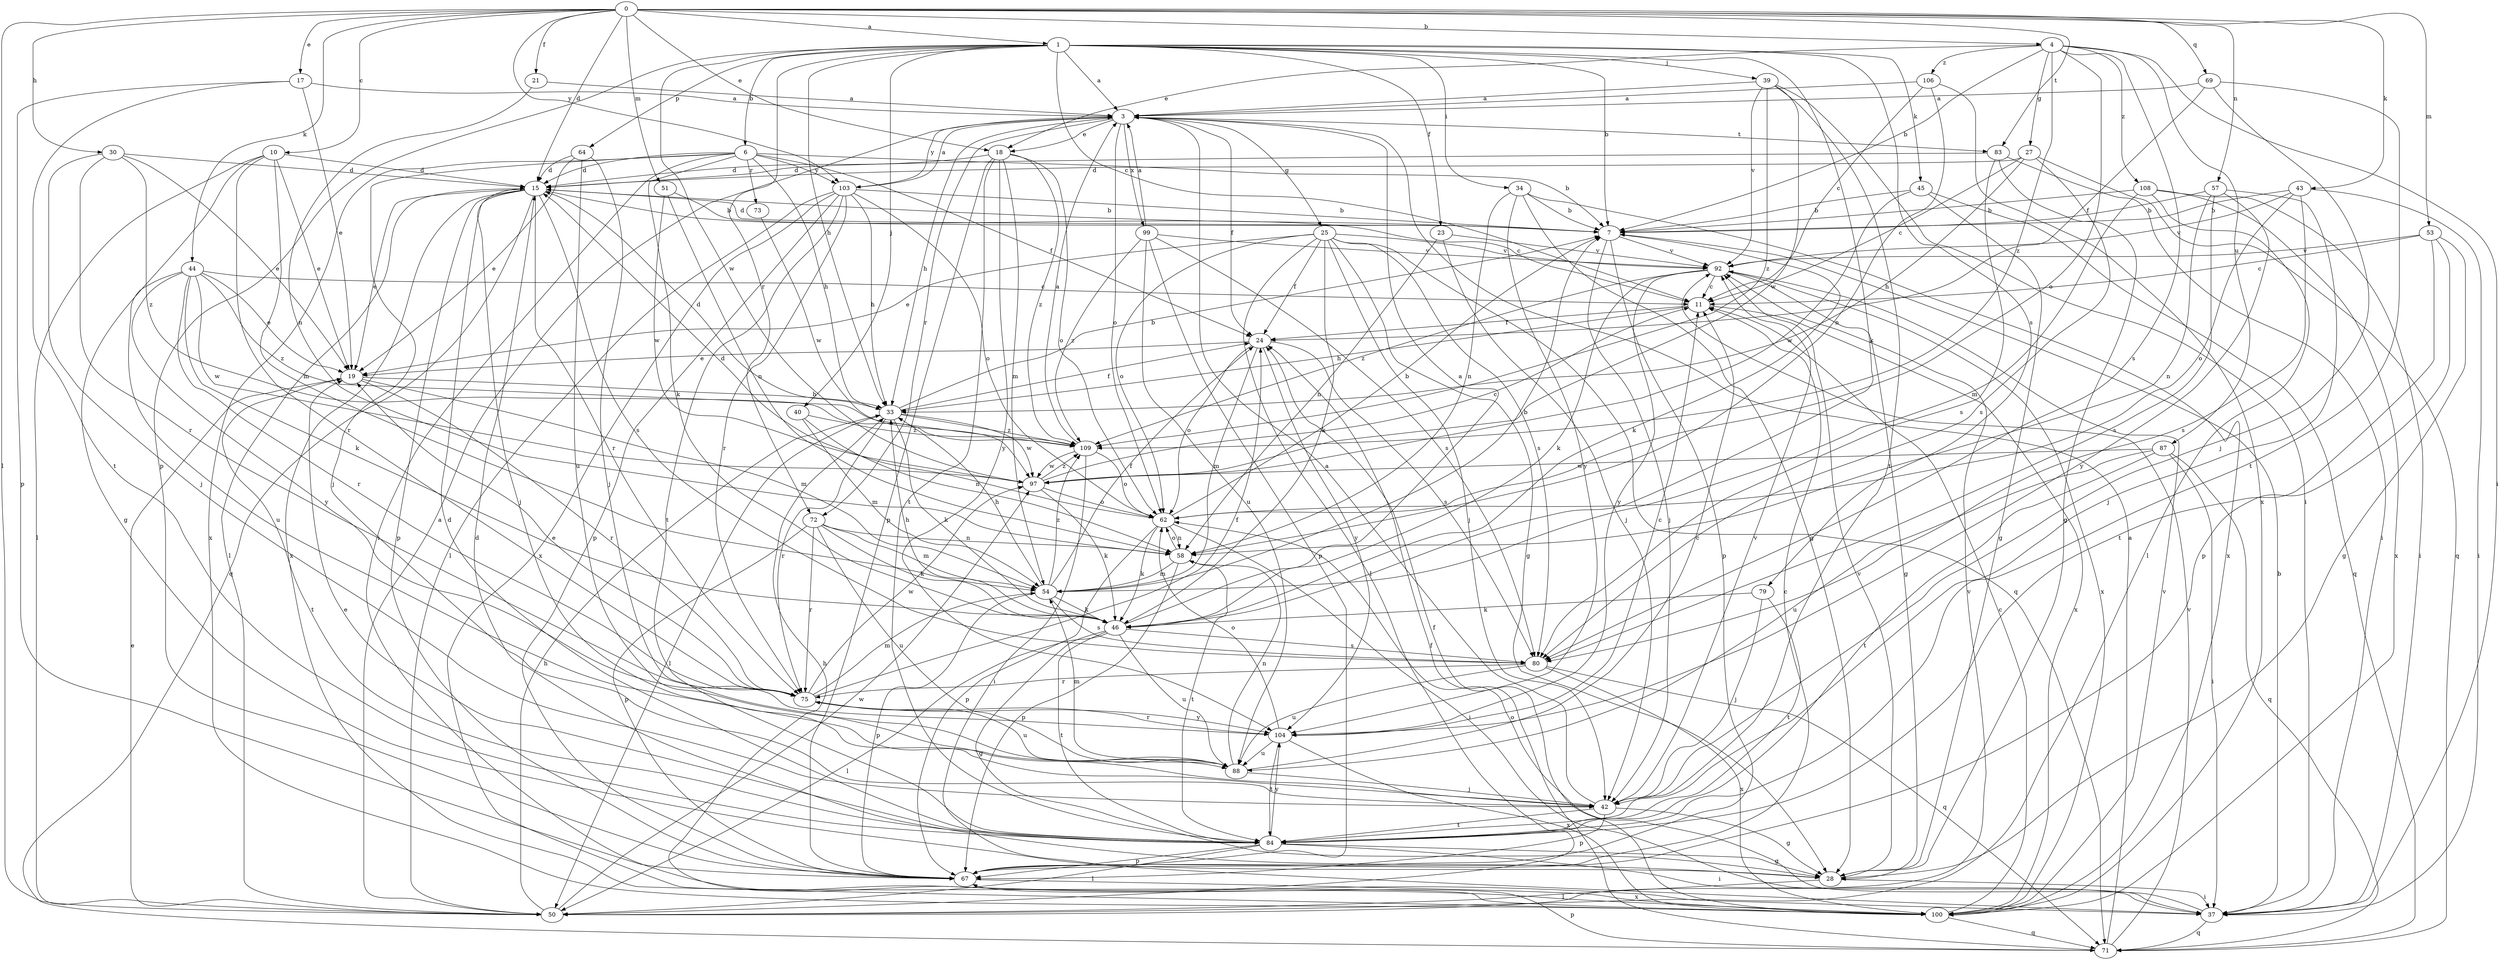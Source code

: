 strict digraph  {
0;
1;
3;
4;
6;
7;
10;
11;
15;
17;
18;
19;
21;
23;
24;
25;
27;
28;
30;
33;
34;
37;
39;
40;
42;
43;
44;
45;
46;
50;
51;
53;
54;
57;
58;
62;
64;
67;
69;
71;
72;
73;
75;
79;
80;
83;
84;
87;
88;
92;
97;
99;
100;
103;
104;
106;
108;
109;
0 -> 1  [label=a];
0 -> 4  [label=b];
0 -> 10  [label=c];
0 -> 15  [label=d];
0 -> 17  [label=e];
0 -> 18  [label=e];
0 -> 21  [label=f];
0 -> 30  [label=h];
0 -> 43  [label=k];
0 -> 44  [label=k];
0 -> 50  [label=l];
0 -> 51  [label=m];
0 -> 53  [label=m];
0 -> 57  [label=n];
0 -> 69  [label=q];
0 -> 83  [label=t];
0 -> 103  [label=y];
1 -> 3  [label=a];
1 -> 6  [label=b];
1 -> 7  [label=b];
1 -> 11  [label=c];
1 -> 23  [label=f];
1 -> 33  [label=h];
1 -> 34  [label=i];
1 -> 39  [label=j];
1 -> 40  [label=j];
1 -> 45  [label=k];
1 -> 46  [label=k];
1 -> 64  [label=p];
1 -> 67  [label=p];
1 -> 72  [label=r];
1 -> 79  [label=s];
1 -> 97  [label=w];
3 -> 18  [label=e];
3 -> 24  [label=f];
3 -> 25  [label=g];
3 -> 33  [label=h];
3 -> 62  [label=o];
3 -> 72  [label=r];
3 -> 83  [label=t];
3 -> 99  [label=x];
3 -> 103  [label=y];
4 -> 7  [label=b];
4 -> 18  [label=e];
4 -> 27  [label=g];
4 -> 37  [label=i];
4 -> 62  [label=o];
4 -> 80  [label=s];
4 -> 87  [label=u];
4 -> 106  [label=z];
4 -> 108  [label=z];
4 -> 109  [label=z];
6 -> 7  [label=b];
6 -> 15  [label=d];
6 -> 24  [label=f];
6 -> 33  [label=h];
6 -> 37  [label=i];
6 -> 42  [label=j];
6 -> 46  [label=k];
6 -> 73  [label=r];
6 -> 100  [label=x];
6 -> 103  [label=y];
7 -> 15  [label=d];
7 -> 42  [label=j];
7 -> 46  [label=k];
7 -> 67  [label=p];
7 -> 92  [label=v];
10 -> 15  [label=d];
10 -> 19  [label=e];
10 -> 28  [label=g];
10 -> 50  [label=l];
10 -> 54  [label=m];
10 -> 75  [label=r];
11 -> 24  [label=f];
11 -> 33  [label=h];
11 -> 100  [label=x];
15 -> 7  [label=b];
15 -> 11  [label=c];
15 -> 19  [label=e];
15 -> 42  [label=j];
15 -> 50  [label=l];
15 -> 67  [label=p];
15 -> 71  [label=q];
15 -> 75  [label=r];
15 -> 80  [label=s];
15 -> 100  [label=x];
17 -> 3  [label=a];
17 -> 19  [label=e];
17 -> 67  [label=p];
17 -> 84  [label=t];
18 -> 15  [label=d];
18 -> 54  [label=m];
18 -> 62  [label=o];
18 -> 67  [label=p];
18 -> 84  [label=t];
18 -> 104  [label=y];
18 -> 109  [label=z];
19 -> 33  [label=h];
19 -> 54  [label=m];
19 -> 75  [label=r];
19 -> 84  [label=t];
21 -> 3  [label=a];
21 -> 58  [label=n];
23 -> 42  [label=j];
23 -> 58  [label=n];
23 -> 92  [label=v];
24 -> 19  [label=e];
24 -> 54  [label=m];
24 -> 62  [label=o];
24 -> 80  [label=s];
24 -> 104  [label=y];
25 -> 19  [label=e];
25 -> 24  [label=f];
25 -> 28  [label=g];
25 -> 42  [label=j];
25 -> 46  [label=k];
25 -> 50  [label=l];
25 -> 62  [label=o];
25 -> 71  [label=q];
25 -> 80  [label=s];
25 -> 92  [label=v];
27 -> 11  [label=c];
27 -> 15  [label=d];
27 -> 33  [label=h];
27 -> 71  [label=q];
27 -> 80  [label=s];
28 -> 15  [label=d];
28 -> 37  [label=i];
28 -> 50  [label=l];
28 -> 92  [label=v];
30 -> 15  [label=d];
30 -> 19  [label=e];
30 -> 42  [label=j];
30 -> 75  [label=r];
30 -> 109  [label=z];
33 -> 7  [label=b];
33 -> 15  [label=d];
33 -> 24  [label=f];
33 -> 46  [label=k];
33 -> 50  [label=l];
33 -> 75  [label=r];
33 -> 97  [label=w];
33 -> 109  [label=z];
34 -> 7  [label=b];
34 -> 28  [label=g];
34 -> 58  [label=n];
34 -> 100  [label=x];
34 -> 104  [label=y];
37 -> 7  [label=b];
37 -> 62  [label=o];
37 -> 71  [label=q];
39 -> 3  [label=a];
39 -> 37  [label=i];
39 -> 84  [label=t];
39 -> 92  [label=v];
39 -> 97  [label=w];
39 -> 109  [label=z];
40 -> 54  [label=m];
40 -> 58  [label=n];
40 -> 109  [label=z];
42 -> 3  [label=a];
42 -> 28  [label=g];
42 -> 67  [label=p];
42 -> 84  [label=t];
42 -> 92  [label=v];
43 -> 7  [label=b];
43 -> 37  [label=i];
43 -> 62  [label=o];
43 -> 80  [label=s];
43 -> 92  [label=v];
44 -> 11  [label=c];
44 -> 19  [label=e];
44 -> 46  [label=k];
44 -> 75  [label=r];
44 -> 88  [label=u];
44 -> 97  [label=w];
44 -> 104  [label=y];
44 -> 109  [label=z];
45 -> 7  [label=b];
45 -> 28  [label=g];
45 -> 71  [label=q];
45 -> 97  [label=w];
46 -> 3  [label=a];
46 -> 28  [label=g];
46 -> 33  [label=h];
46 -> 50  [label=l];
46 -> 80  [label=s];
46 -> 84  [label=t];
46 -> 88  [label=u];
50 -> 3  [label=a];
50 -> 19  [label=e];
50 -> 33  [label=h];
50 -> 92  [label=v];
50 -> 97  [label=w];
51 -> 7  [label=b];
51 -> 58  [label=n];
51 -> 97  [label=w];
53 -> 11  [label=c];
53 -> 28  [label=g];
53 -> 67  [label=p];
53 -> 84  [label=t];
53 -> 92  [label=v];
54 -> 7  [label=b];
54 -> 24  [label=f];
54 -> 33  [label=h];
54 -> 46  [label=k];
54 -> 67  [label=p];
54 -> 80  [label=s];
54 -> 109  [label=z];
57 -> 7  [label=b];
57 -> 42  [label=j];
57 -> 58  [label=n];
57 -> 80  [label=s];
57 -> 104  [label=y];
58 -> 54  [label=m];
58 -> 62  [label=o];
58 -> 67  [label=p];
58 -> 84  [label=t];
62 -> 7  [label=b];
62 -> 15  [label=d];
62 -> 37  [label=i];
62 -> 46  [label=k];
62 -> 58  [label=n];
62 -> 67  [label=p];
64 -> 15  [label=d];
64 -> 19  [label=e];
64 -> 42  [label=j];
64 -> 88  [label=u];
67 -> 11  [label=c];
67 -> 100  [label=x];
69 -> 3  [label=a];
69 -> 24  [label=f];
69 -> 42  [label=j];
69 -> 84  [label=t];
71 -> 3  [label=a];
71 -> 24  [label=f];
71 -> 67  [label=p];
71 -> 92  [label=v];
72 -> 46  [label=k];
72 -> 54  [label=m];
72 -> 58  [label=n];
72 -> 67  [label=p];
72 -> 75  [label=r];
72 -> 88  [label=u];
73 -> 97  [label=w];
75 -> 19  [label=e];
75 -> 24  [label=f];
75 -> 54  [label=m];
75 -> 88  [label=u];
75 -> 97  [label=w];
75 -> 104  [label=y];
79 -> 42  [label=j];
79 -> 46  [label=k];
79 -> 84  [label=t];
80 -> 71  [label=q];
80 -> 75  [label=r];
80 -> 88  [label=u];
80 -> 100  [label=x];
83 -> 15  [label=d];
83 -> 28  [label=g];
83 -> 37  [label=i];
83 -> 80  [label=s];
84 -> 15  [label=d];
84 -> 19  [label=e];
84 -> 28  [label=g];
84 -> 37  [label=i];
84 -> 50  [label=l];
84 -> 67  [label=p];
84 -> 104  [label=y];
87 -> 37  [label=i];
87 -> 71  [label=q];
87 -> 84  [label=t];
87 -> 88  [label=u];
87 -> 97  [label=w];
88 -> 11  [label=c];
88 -> 42  [label=j];
88 -> 54  [label=m];
88 -> 58  [label=n];
92 -> 11  [label=c];
92 -> 28  [label=g];
92 -> 46  [label=k];
92 -> 100  [label=x];
92 -> 104  [label=y];
92 -> 109  [label=z];
97 -> 11  [label=c];
97 -> 46  [label=k];
97 -> 62  [label=o];
97 -> 109  [label=z];
99 -> 3  [label=a];
99 -> 67  [label=p];
99 -> 80  [label=s];
99 -> 88  [label=u];
99 -> 92  [label=v];
99 -> 109  [label=z];
100 -> 11  [label=c];
100 -> 24  [label=f];
100 -> 33  [label=h];
100 -> 71  [label=q];
100 -> 92  [label=v];
103 -> 3  [label=a];
103 -> 7  [label=b];
103 -> 33  [label=h];
103 -> 50  [label=l];
103 -> 62  [label=o];
103 -> 67  [label=p];
103 -> 75  [label=r];
103 -> 84  [label=t];
103 -> 100  [label=x];
104 -> 11  [label=c];
104 -> 62  [label=o];
104 -> 75  [label=r];
104 -> 84  [label=t];
104 -> 88  [label=u];
104 -> 100  [label=x];
106 -> 3  [label=a];
106 -> 11  [label=c];
106 -> 58  [label=n];
106 -> 100  [label=x];
108 -> 7  [label=b];
108 -> 37  [label=i];
108 -> 50  [label=l];
108 -> 54  [label=m];
108 -> 100  [label=x];
109 -> 3  [label=a];
109 -> 37  [label=i];
109 -> 62  [label=o];
109 -> 97  [label=w];
}
